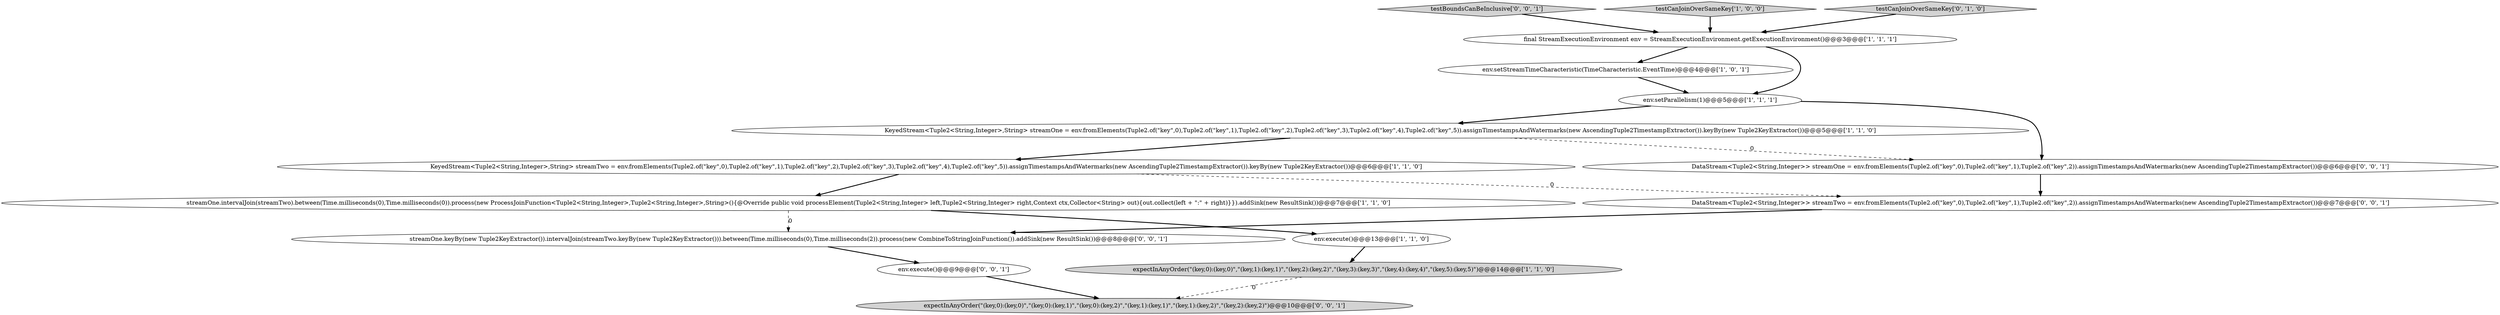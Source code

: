 digraph {
0 [style = filled, label = "env.setStreamTimeCharacteristic(TimeCharacteristic.EventTime)@@@4@@@['1', '0', '1']", fillcolor = white, shape = ellipse image = "AAA0AAABBB1BBB"];
12 [style = filled, label = "DataStream<Tuple2<String,Integer>> streamTwo = env.fromElements(Tuple2.of(\"key\",0),Tuple2.of(\"key\",1),Tuple2.of(\"key\",2)).assignTimestampsAndWatermarks(new AscendingTuple2TimestampExtractor())@@@7@@@['0', '0', '1']", fillcolor = white, shape = ellipse image = "AAA0AAABBB3BBB"];
5 [style = filled, label = "streamOne.intervalJoin(streamTwo).between(Time.milliseconds(0),Time.milliseconds(0)).process(new ProcessJoinFunction<Tuple2<String,Integer>,Tuple2<String,Integer>,String>(){@Override public void processElement(Tuple2<String,Integer> left,Tuple2<String,Integer> right,Context ctx,Collector<String> out){out.collect(left + \":\" + right)}}).addSink(new ResultSink())@@@7@@@['1', '1', '0']", fillcolor = white, shape = ellipse image = "AAA0AAABBB1BBB"];
4 [style = filled, label = "KeyedStream<Tuple2<String,Integer>,String> streamOne = env.fromElements(Tuple2.of(\"key\",0),Tuple2.of(\"key\",1),Tuple2.of(\"key\",2),Tuple2.of(\"key\",3),Tuple2.of(\"key\",4),Tuple2.of(\"key\",5)).assignTimestampsAndWatermarks(new AscendingTuple2TimestampExtractor()).keyBy(new Tuple2KeyExtractor())@@@5@@@['1', '1', '0']", fillcolor = white, shape = ellipse image = "AAA0AAABBB1BBB"];
2 [style = filled, label = "env.setParallelism(1)@@@5@@@['1', '1', '1']", fillcolor = white, shape = ellipse image = "AAA0AAABBB1BBB"];
10 [style = filled, label = "testBoundsCanBeInclusive['0', '0', '1']", fillcolor = lightgray, shape = diamond image = "AAA0AAABBB3BBB"];
15 [style = filled, label = "streamOne.keyBy(new Tuple2KeyExtractor()).intervalJoin(streamTwo.keyBy(new Tuple2KeyExtractor())).between(Time.milliseconds(0),Time.milliseconds(2)).process(new CombineToStringJoinFunction()).addSink(new ResultSink())@@@8@@@['0', '0', '1']", fillcolor = white, shape = ellipse image = "AAA0AAABBB3BBB"];
11 [style = filled, label = "DataStream<Tuple2<String,Integer>> streamOne = env.fromElements(Tuple2.of(\"key\",0),Tuple2.of(\"key\",1),Tuple2.of(\"key\",2)).assignTimestampsAndWatermarks(new AscendingTuple2TimestampExtractor())@@@6@@@['0', '0', '1']", fillcolor = white, shape = ellipse image = "AAA0AAABBB3BBB"];
13 [style = filled, label = "env.execute()@@@9@@@['0', '0', '1']", fillcolor = white, shape = ellipse image = "AAA0AAABBB3BBB"];
8 [style = filled, label = "KeyedStream<Tuple2<String,Integer>,String> streamTwo = env.fromElements(Tuple2.of(\"key\",0),Tuple2.of(\"key\",1),Tuple2.of(\"key\",2),Tuple2.of(\"key\",3),Tuple2.of(\"key\",4),Tuple2.of(\"key\",5)).assignTimestampsAndWatermarks(new AscendingTuple2TimestampExtractor()).keyBy(new Tuple2KeyExtractor())@@@6@@@['1', '1', '0']", fillcolor = white, shape = ellipse image = "AAA0AAABBB1BBB"];
7 [style = filled, label = "expectInAnyOrder(\"(key,0):(key,0)\",\"(key,1):(key,1)\",\"(key,2):(key,2)\",\"(key,3):(key,3)\",\"(key,4):(key,4)\",\"(key,5):(key,5)\")@@@14@@@['1', '1', '0']", fillcolor = lightgray, shape = ellipse image = "AAA0AAABBB1BBB"];
6 [style = filled, label = "testCanJoinOverSameKey['1', '0', '0']", fillcolor = lightgray, shape = diamond image = "AAA0AAABBB1BBB"];
14 [style = filled, label = "expectInAnyOrder(\"(key,0):(key,0)\",\"(key,0):(key,1)\",\"(key,0):(key,2)\",\"(key,1):(key,1)\",\"(key,1):(key,2)\",\"(key,2):(key,2)\")@@@10@@@['0', '0', '1']", fillcolor = lightgray, shape = ellipse image = "AAA0AAABBB3BBB"];
3 [style = filled, label = "final StreamExecutionEnvironment env = StreamExecutionEnvironment.getExecutionEnvironment()@@@3@@@['1', '1', '1']", fillcolor = white, shape = ellipse image = "AAA0AAABBB1BBB"];
1 [style = filled, label = "env.execute()@@@13@@@['1', '1', '0']", fillcolor = white, shape = ellipse image = "AAA0AAABBB1BBB"];
9 [style = filled, label = "testCanJoinOverSameKey['0', '1', '0']", fillcolor = lightgray, shape = diamond image = "AAA0AAABBB2BBB"];
9->3 [style = bold, label=""];
4->8 [style = bold, label=""];
5->1 [style = bold, label=""];
6->3 [style = bold, label=""];
10->3 [style = bold, label=""];
8->12 [style = dashed, label="0"];
11->12 [style = bold, label=""];
15->13 [style = bold, label=""];
4->11 [style = dashed, label="0"];
8->5 [style = bold, label=""];
3->2 [style = bold, label=""];
5->15 [style = dashed, label="0"];
2->4 [style = bold, label=""];
1->7 [style = bold, label=""];
13->14 [style = bold, label=""];
2->11 [style = bold, label=""];
7->14 [style = dashed, label="0"];
3->0 [style = bold, label=""];
0->2 [style = bold, label=""];
12->15 [style = bold, label=""];
}

